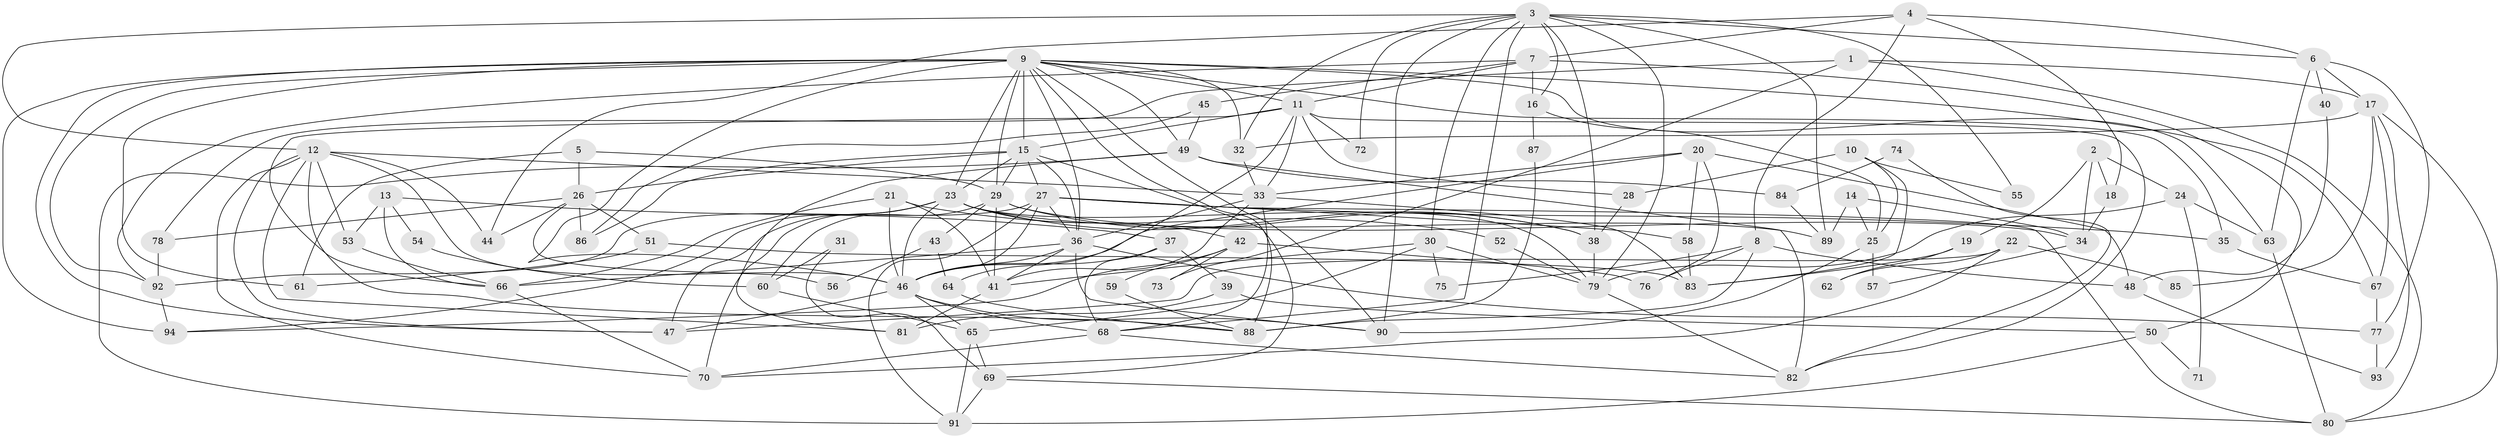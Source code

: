 // original degree distribution, {4: 0.19402985074626866, 5: 0.2462686567164179, 3: 0.23880597014925373, 6: 0.08955223880597014, 7: 0.04477611940298507, 2: 0.1791044776119403, 9: 0.007462686567164179}
// Generated by graph-tools (version 1.1) at 2025/50/03/04/25 22:50:46]
// undirected, 94 vertices, 216 edges
graph export_dot {
  node [color=gray90,style=filled];
  1;
  2;
  3;
  4;
  5;
  6;
  7;
  8;
  9;
  10;
  11;
  12;
  13;
  14;
  15;
  16;
  17;
  18;
  19;
  20;
  21;
  22;
  23;
  24;
  25;
  26;
  27;
  28;
  29;
  30;
  31;
  32;
  33;
  34;
  35;
  36;
  37;
  38;
  39;
  40;
  41;
  42;
  43;
  44;
  45;
  46;
  47;
  48;
  49;
  50;
  51;
  52;
  53;
  54;
  55;
  56;
  57;
  58;
  59;
  60;
  61;
  62;
  63;
  64;
  65;
  66;
  67;
  68;
  69;
  70;
  71;
  72;
  73;
  74;
  75;
  76;
  77;
  78;
  79;
  80;
  81;
  82;
  83;
  84;
  85;
  86;
  87;
  88;
  89;
  90;
  91;
  92;
  93;
  94;
  1 -- 17 [weight=1.0];
  1 -- 73 [weight=1.0];
  1 -- 78 [weight=1.0];
  1 -- 80 [weight=1.0];
  2 -- 18 [weight=1.0];
  2 -- 19 [weight=1.0];
  2 -- 24 [weight=1.0];
  2 -- 34 [weight=1.0];
  3 -- 6 [weight=1.0];
  3 -- 12 [weight=1.0];
  3 -- 16 [weight=1.0];
  3 -- 30 [weight=1.0];
  3 -- 32 [weight=1.0];
  3 -- 38 [weight=1.0];
  3 -- 55 [weight=1.0];
  3 -- 68 [weight=1.0];
  3 -- 72 [weight=2.0];
  3 -- 79 [weight=1.0];
  3 -- 89 [weight=2.0];
  3 -- 90 [weight=1.0];
  4 -- 6 [weight=1.0];
  4 -- 7 [weight=1.0];
  4 -- 8 [weight=1.0];
  4 -- 18 [weight=1.0];
  4 -- 44 [weight=1.0];
  5 -- 26 [weight=1.0];
  5 -- 29 [weight=1.0];
  5 -- 61 [weight=1.0];
  6 -- 17 [weight=1.0];
  6 -- 40 [weight=1.0];
  6 -- 63 [weight=1.0];
  6 -- 77 [weight=1.0];
  7 -- 11 [weight=1.0];
  7 -- 16 [weight=1.0];
  7 -- 45 [weight=1.0];
  7 -- 50 [weight=1.0];
  7 -- 92 [weight=1.0];
  8 -- 48 [weight=1.0];
  8 -- 75 [weight=1.0];
  8 -- 76 [weight=1.0];
  8 -- 88 [weight=1.0];
  9 -- 11 [weight=1.0];
  9 -- 15 [weight=2.0];
  9 -- 23 [weight=1.0];
  9 -- 29 [weight=2.0];
  9 -- 32 [weight=1.0];
  9 -- 35 [weight=1.0];
  9 -- 36 [weight=1.0];
  9 -- 46 [weight=1.0];
  9 -- 47 [weight=1.0];
  9 -- 49 [weight=1.0];
  9 -- 61 [weight=1.0];
  9 -- 63 [weight=1.0];
  9 -- 67 [weight=1.0];
  9 -- 88 [weight=1.0];
  9 -- 90 [weight=1.0];
  9 -- 92 [weight=1.0];
  9 -- 94 [weight=1.0];
  10 -- 25 [weight=1.0];
  10 -- 28 [weight=1.0];
  10 -- 55 [weight=1.0];
  10 -- 83 [weight=1.0];
  11 -- 15 [weight=1.0];
  11 -- 28 [weight=1.0];
  11 -- 33 [weight=1.0];
  11 -- 64 [weight=1.0];
  11 -- 66 [weight=1.0];
  11 -- 72 [weight=1.0];
  11 -- 82 [weight=1.0];
  12 -- 33 [weight=1.0];
  12 -- 44 [weight=1.0];
  12 -- 46 [weight=1.0];
  12 -- 47 [weight=1.0];
  12 -- 53 [weight=1.0];
  12 -- 70 [weight=1.0];
  12 -- 81 [weight=1.0];
  12 -- 88 [weight=1.0];
  13 -- 37 [weight=1.0];
  13 -- 53 [weight=1.0];
  13 -- 54 [weight=1.0];
  13 -- 66 [weight=1.0];
  14 -- 25 [weight=1.0];
  14 -- 34 [weight=1.0];
  14 -- 89 [weight=1.0];
  15 -- 23 [weight=2.0];
  15 -- 26 [weight=5.0];
  15 -- 27 [weight=1.0];
  15 -- 29 [weight=1.0];
  15 -- 36 [weight=1.0];
  15 -- 69 [weight=1.0];
  15 -- 86 [weight=1.0];
  16 -- 25 [weight=1.0];
  16 -- 87 [weight=1.0];
  17 -- 32 [weight=1.0];
  17 -- 67 [weight=1.0];
  17 -- 80 [weight=1.0];
  17 -- 85 [weight=1.0];
  17 -- 93 [weight=1.0];
  18 -- 34 [weight=1.0];
  19 -- 62 [weight=1.0];
  19 -- 83 [weight=1.0];
  20 -- 33 [weight=1.0];
  20 -- 46 [weight=1.0];
  20 -- 48 [weight=1.0];
  20 -- 58 [weight=1.0];
  20 -- 76 [weight=1.0];
  21 -- 41 [weight=1.0];
  21 -- 46 [weight=1.0];
  21 -- 52 [weight=1.0];
  21 -- 66 [weight=1.0];
  22 -- 47 [weight=1.0];
  22 -- 62 [weight=1.0];
  22 -- 70 [weight=1.0];
  22 -- 85 [weight=1.0];
  23 -- 38 [weight=1.0];
  23 -- 42 [weight=1.0];
  23 -- 46 [weight=1.0];
  23 -- 47 [weight=1.0];
  23 -- 70 [weight=1.0];
  23 -- 79 [weight=1.0];
  23 -- 89 [weight=1.0];
  23 -- 94 [weight=1.0];
  24 -- 63 [weight=1.0];
  24 -- 71 [weight=1.0];
  24 -- 79 [weight=1.0];
  25 -- 57 [weight=1.0];
  25 -- 90 [weight=1.0];
  26 -- 44 [weight=1.0];
  26 -- 51 [weight=1.0];
  26 -- 56 [weight=1.0];
  26 -- 78 [weight=1.0];
  26 -- 86 [weight=1.0];
  27 -- 35 [weight=1.0];
  27 -- 36 [weight=1.0];
  27 -- 46 [weight=1.0];
  27 -- 58 [weight=1.0];
  27 -- 80 [weight=1.0];
  27 -- 91 [weight=1.0];
  27 -- 92 [weight=1.0];
  28 -- 38 [weight=1.0];
  29 -- 34 [weight=1.0];
  29 -- 38 [weight=1.0];
  29 -- 41 [weight=1.0];
  29 -- 43 [weight=1.0];
  29 -- 60 [weight=2.0];
  30 -- 41 [weight=1.0];
  30 -- 65 [weight=1.0];
  30 -- 75 [weight=1.0];
  30 -- 79 [weight=1.0];
  31 -- 60 [weight=1.0];
  31 -- 69 [weight=1.0];
  32 -- 33 [weight=1.0];
  33 -- 36 [weight=1.0];
  33 -- 41 [weight=1.0];
  33 -- 68 [weight=1.0];
  33 -- 83 [weight=1.0];
  34 -- 57 [weight=1.0];
  35 -- 67 [weight=1.0];
  36 -- 41 [weight=1.0];
  36 -- 46 [weight=2.0];
  36 -- 66 [weight=1.0];
  36 -- 77 [weight=1.0];
  36 -- 90 [weight=1.0];
  37 -- 39 [weight=1.0];
  37 -- 46 [weight=1.0];
  37 -- 68 [weight=1.0];
  38 -- 79 [weight=1.0];
  39 -- 50 [weight=1.0];
  39 -- 81 [weight=1.0];
  40 -- 48 [weight=1.0];
  41 -- 81 [weight=1.0];
  42 -- 59 [weight=1.0];
  42 -- 73 [weight=1.0];
  42 -- 76 [weight=1.0];
  42 -- 94 [weight=1.0];
  43 -- 56 [weight=1.0];
  43 -- 64 [weight=1.0];
  45 -- 49 [weight=1.0];
  45 -- 86 [weight=1.0];
  46 -- 47 [weight=1.0];
  46 -- 65 [weight=1.0];
  46 -- 68 [weight=1.0];
  46 -- 90 [weight=1.0];
  48 -- 93 [weight=1.0];
  49 -- 81 [weight=1.0];
  49 -- 82 [weight=1.0];
  49 -- 84 [weight=1.0];
  49 -- 91 [weight=1.0];
  50 -- 71 [weight=1.0];
  50 -- 91 [weight=1.0];
  51 -- 61 [weight=1.0];
  51 -- 83 [weight=1.0];
  52 -- 79 [weight=1.0];
  53 -- 66 [weight=1.0];
  54 -- 60 [weight=1.0];
  58 -- 83 [weight=1.0];
  59 -- 88 [weight=1.0];
  60 -- 65 [weight=1.0];
  63 -- 80 [weight=1.0];
  64 -- 88 [weight=1.0];
  65 -- 69 [weight=1.0];
  65 -- 91 [weight=1.0];
  66 -- 70 [weight=1.0];
  67 -- 77 [weight=1.0];
  68 -- 70 [weight=1.0];
  68 -- 82 [weight=1.0];
  69 -- 80 [weight=1.0];
  69 -- 91 [weight=1.0];
  74 -- 82 [weight=1.0];
  74 -- 84 [weight=1.0];
  77 -- 93 [weight=1.0];
  78 -- 92 [weight=1.0];
  79 -- 82 [weight=1.0];
  84 -- 89 [weight=1.0];
  87 -- 88 [weight=1.0];
  92 -- 94 [weight=1.0];
}
